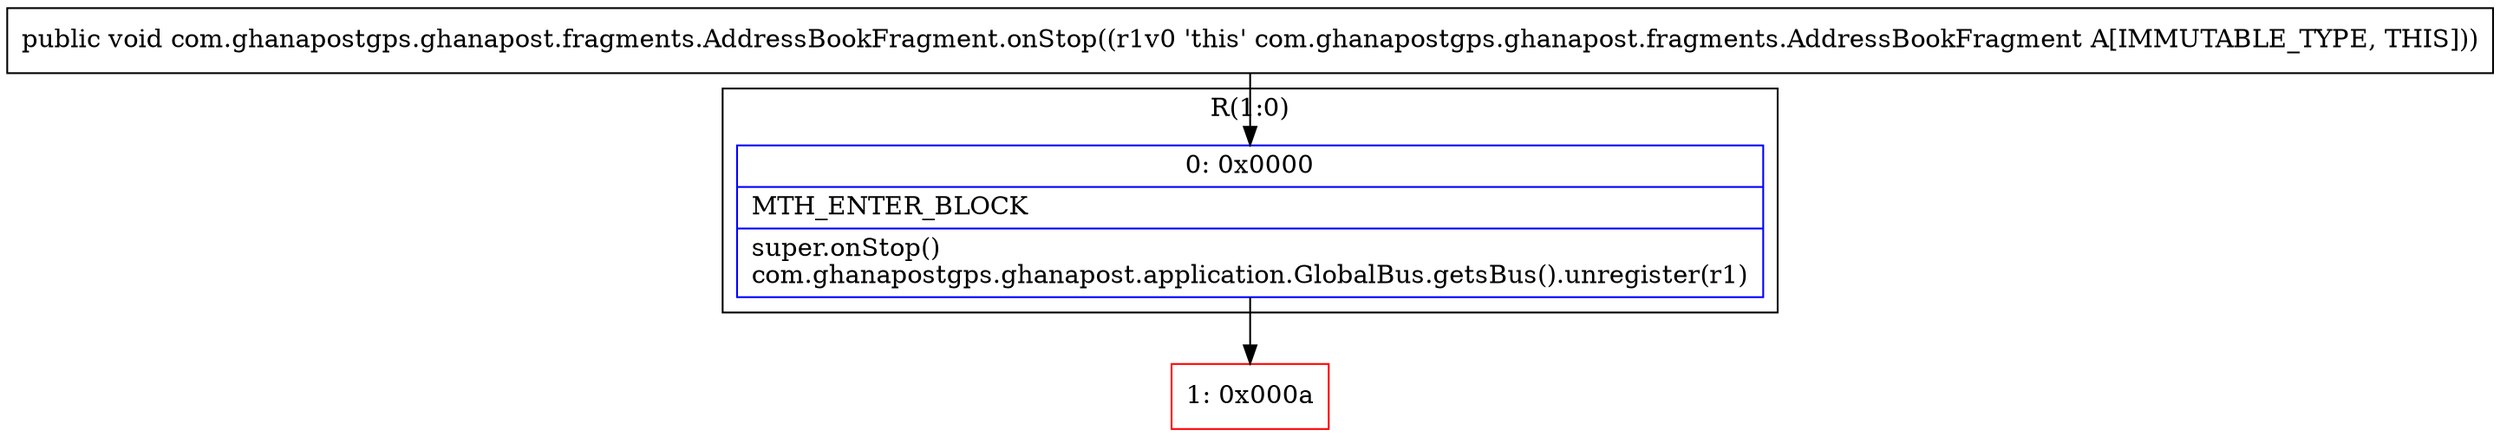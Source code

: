 digraph "CFG forcom.ghanapostgps.ghanapost.fragments.AddressBookFragment.onStop()V" {
subgraph cluster_Region_1262426093 {
label = "R(1:0)";
node [shape=record,color=blue];
Node_0 [shape=record,label="{0\:\ 0x0000|MTH_ENTER_BLOCK\l|super.onStop()\lcom.ghanapostgps.ghanapost.application.GlobalBus.getsBus().unregister(r1)\l}"];
}
Node_1 [shape=record,color=red,label="{1\:\ 0x000a}"];
MethodNode[shape=record,label="{public void com.ghanapostgps.ghanapost.fragments.AddressBookFragment.onStop((r1v0 'this' com.ghanapostgps.ghanapost.fragments.AddressBookFragment A[IMMUTABLE_TYPE, THIS])) }"];
MethodNode -> Node_0;
Node_0 -> Node_1;
}

